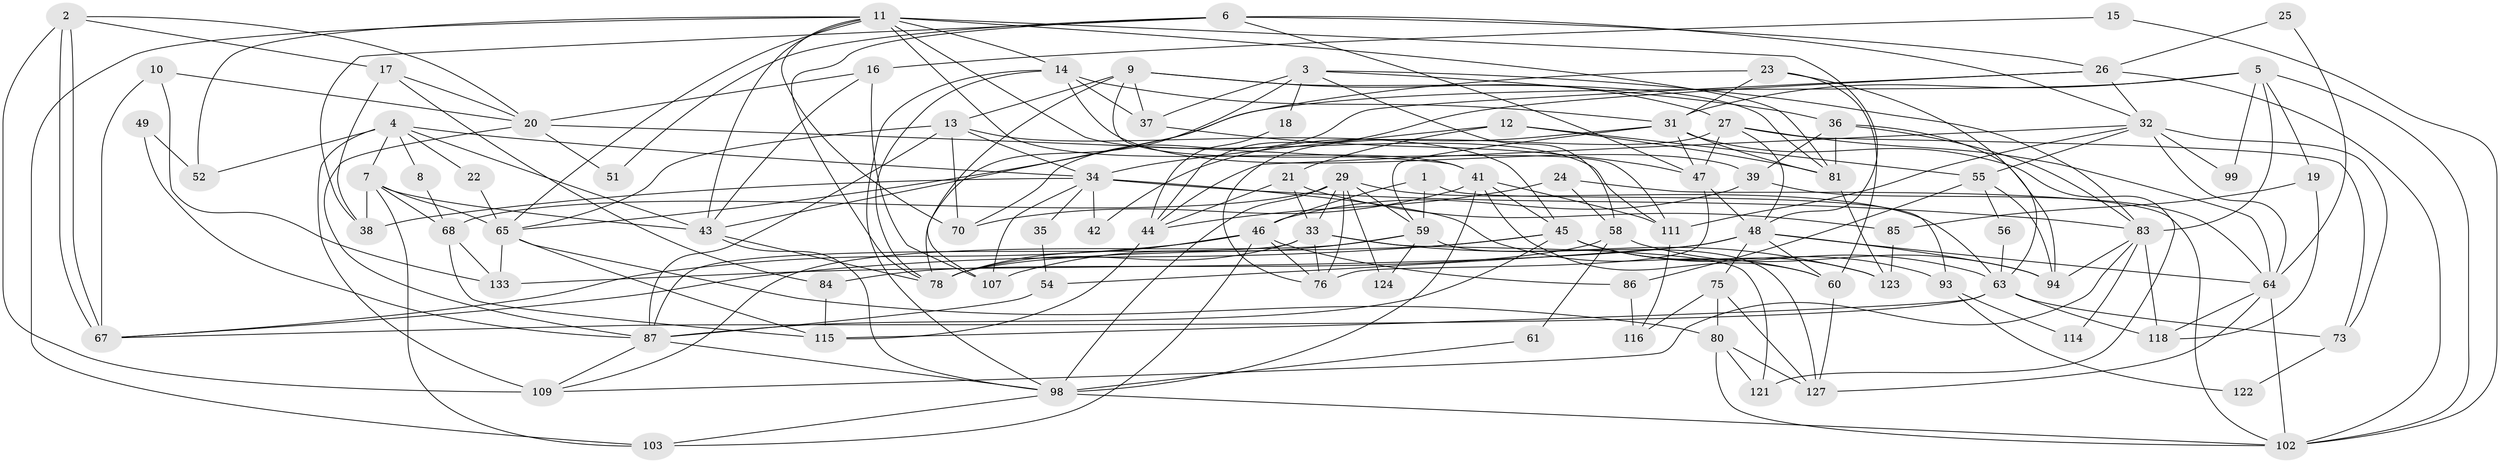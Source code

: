 // original degree distribution, {3: 0.2753623188405797, 4: 0.2391304347826087, 6: 0.13043478260869565, 5: 0.16666666666666666, 2: 0.14492753623188406, 7: 0.036231884057971016, 8: 0.007246376811594203}
// Generated by graph-tools (version 1.1) at 2025/41/03/06/25 10:41:58]
// undirected, 91 vertices, 222 edges
graph export_dot {
graph [start="1"]
  node [color=gray90,style=filled];
  1;
  2 [super="+135"];
  3;
  4 [super="+108"];
  5 [super="+130"];
  6 [super="+101"];
  7 [super="+138"];
  8 [super="+129"];
  9 [super="+128"];
  10;
  11 [super="+53"];
  12 [super="+105"];
  13 [super="+28"];
  14;
  15;
  16;
  17;
  18;
  19 [super="+30"];
  20 [super="+62"];
  21;
  22;
  23 [super="+92"];
  24;
  25;
  26 [super="+79"];
  27 [super="+82"];
  29 [super="+50"];
  31 [super="+40"];
  32 [super="+88"];
  33 [super="+69"];
  34 [super="+100"];
  35;
  36 [super="+110"];
  37 [super="+97"];
  38 [super="+57"];
  39;
  41 [super="+72"];
  42;
  43;
  44 [super="+71"];
  45;
  46 [super="+77"];
  47 [super="+106"];
  48 [super="+112"];
  49;
  51;
  52;
  54;
  55;
  56;
  58 [super="+95"];
  59 [super="+66"];
  60 [super="+137"];
  61;
  63 [super="+91"];
  64 [super="+104"];
  65 [super="+90"];
  67 [super="+131"];
  68 [super="+125"];
  70 [super="+74"];
  73 [super="+113"];
  75;
  76;
  78 [super="+132"];
  80 [super="+120"];
  81;
  83 [super="+89"];
  84;
  85;
  86;
  87 [super="+96"];
  93;
  94;
  98 [super="+119"];
  99;
  102 [super="+117"];
  103;
  107;
  109 [super="+134"];
  111;
  114;
  115 [super="+136"];
  116;
  118 [super="+126"];
  121;
  122;
  123;
  124;
  127;
  133;
  1 -- 93;
  1 -- 46;
  1 -- 59;
  2 -- 67;
  2 -- 67;
  2 -- 109;
  2 -- 17;
  2 -- 20;
  3 -- 36;
  3 -- 78;
  3 -- 18;
  3 -- 58;
  3 -- 83;
  3 -- 37;
  4 -- 7;
  4 -- 109 [weight=2];
  4 -- 22;
  4 -- 52;
  4 -- 34;
  4 -- 43;
  4 -- 8;
  5 -- 83;
  5 -- 102;
  5 -- 65;
  5 -- 99;
  5 -- 31;
  5 -- 19;
  6 -- 26;
  6 -- 32;
  6 -- 78;
  6 -- 51;
  6 -- 47;
  6 -- 38;
  7 -- 103;
  7 -- 43;
  7 -- 68 [weight=2];
  7 -- 65;
  7 -- 38;
  8 -- 68 [weight=2];
  9 -- 27;
  9 -- 13;
  9 -- 81;
  9 -- 107;
  9 -- 111;
  9 -- 37;
  10 -- 67 [weight=2];
  10 -- 133;
  10 -- 20;
  11 -- 43;
  11 -- 52;
  11 -- 65;
  11 -- 70;
  11 -- 48;
  11 -- 81;
  11 -- 103;
  11 -- 14;
  11 -- 111;
  11 -- 41;
  12 -- 81;
  12 -- 34;
  12 -- 21;
  12 -- 55;
  13 -- 45;
  13 -- 34;
  13 -- 65;
  13 -- 87;
  13 -- 70;
  14 -- 39;
  14 -- 37;
  14 -- 78;
  14 -- 98;
  14 -- 31;
  15 -- 16;
  15 -- 102;
  16 -- 43;
  16 -- 20;
  16 -- 107;
  17 -- 38;
  17 -- 84;
  17 -- 20;
  18 -- 44;
  19 -- 118;
  19 -- 85;
  20 -- 51;
  20 -- 87;
  20 -- 41;
  21 -- 44;
  21 -- 85;
  21 -- 33;
  22 -- 65;
  23 -- 43;
  23 -- 63;
  23 -- 31;
  23 -- 60;
  24 -- 58;
  24 -- 44;
  24 -- 102;
  25 -- 64;
  25 -- 26;
  26 -- 102;
  26 -- 32;
  26 -- 44;
  26 -- 70;
  27 -- 47;
  27 -- 64;
  27 -- 48;
  27 -- 76;
  27 -- 73;
  29 -- 124;
  29 -- 33;
  29 -- 98;
  29 -- 59;
  29 -- 76;
  29 -- 63;
  29 -- 68;
  31 -- 59;
  31 -- 81;
  31 -- 121;
  31 -- 42;
  31 -- 47;
  32 -- 111;
  32 -- 55;
  32 -- 99;
  32 -- 64;
  32 -- 73;
  32 -- 44;
  33 -- 123;
  33 -- 121;
  33 -- 87;
  33 -- 76;
  33 -- 78;
  34 -- 107;
  34 -- 42;
  34 -- 35;
  34 -- 38;
  34 -- 60;
  34 -- 83;
  35 -- 54;
  36 -- 83;
  36 -- 94;
  36 -- 39;
  36 -- 81;
  37 -- 47;
  39 -- 64;
  39 -- 46;
  41 -- 45;
  41 -- 98;
  41 -- 70;
  41 -- 111;
  41 -- 60;
  43 -- 98;
  43 -- 78;
  44 -- 115;
  45 -- 67;
  45 -- 63;
  45 -- 78;
  45 -- 93;
  45 -- 123;
  45 -- 87;
  46 -- 78;
  46 -- 67;
  46 -- 103;
  46 -- 86;
  46 -- 76;
  47 -- 76;
  47 -- 48;
  48 -- 75;
  48 -- 54;
  48 -- 133;
  48 -- 60;
  48 -- 94;
  48 -- 64;
  49 -- 52;
  49 -- 87;
  54 -- 87;
  55 -- 94;
  55 -- 56;
  55 -- 86;
  56 -- 63;
  58 -- 61;
  58 -- 84;
  58 -- 94;
  59 -- 109;
  59 -- 107;
  59 -- 124;
  59 -- 127;
  60 -- 127;
  61 -- 98;
  63 -- 73;
  63 -- 118;
  63 -- 115;
  63 -- 67;
  64 -- 118;
  64 -- 127;
  64 -- 102;
  65 -- 80;
  65 -- 133;
  65 -- 115;
  68 -- 133;
  68 -- 115;
  73 -- 122;
  75 -- 127;
  75 -- 80;
  75 -- 116;
  80 -- 121;
  80 -- 127;
  80 -- 102;
  81 -- 123;
  83 -- 109;
  83 -- 114 [weight=2];
  83 -- 94;
  83 -- 118;
  84 -- 115;
  85 -- 123;
  86 -- 116;
  87 -- 98;
  87 -- 109;
  93 -- 114;
  93 -- 122;
  98 -- 103;
  98 -- 102;
  111 -- 116;
}
